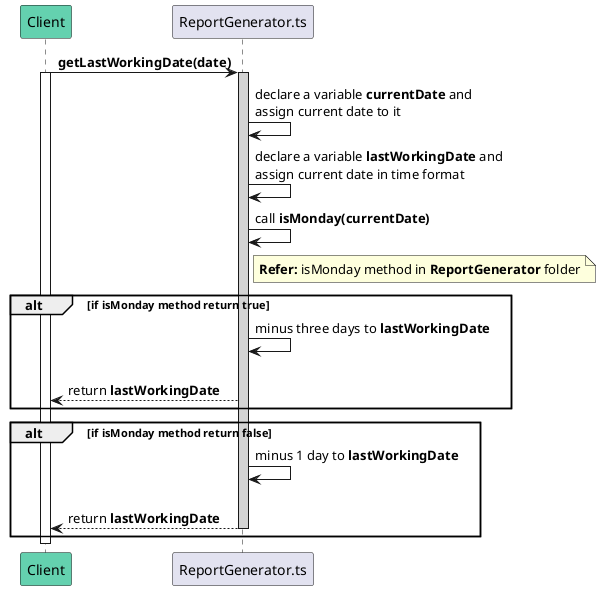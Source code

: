 @startuml getLastWorkingDate
participant Client #64D1AF
participant ReportGenerator.ts

Client -> ReportGenerator.ts : **getLastWorkingDate(date)**
activate Client
activate ReportGenerator.ts #D3D3D3
    ReportGenerator.ts -> ReportGenerator.ts : declare a variable **currentDate** and \nassign current date to it
    ReportGenerator.ts -> ReportGenerator.ts : declare a variable **lastWorkingDate** and \nassign current date in time format
    ReportGenerator.ts -> ReportGenerator.ts : call **isMonday(currentDate)** 
    note right of ReportGenerator.ts :  **Refer:** isMonday method in **ReportGenerator** folder

    alt if isMonday method return true
        ReportGenerator.ts -> ReportGenerator.ts: minus three days to **lastWorkingDate**
        ReportGenerator.ts --> Client: \nreturn **lastWorkingDate**
    end
    
    alt if isMonday method return false
        ReportGenerator.ts -> ReportGenerator.ts: minus 1 day to **lastWorkingDate**
        ReportGenerator.ts --> Client: \nreturn **lastWorkingDate**
        deactivate ReportGenerator.ts
    end
deactivate Client
@enduml
